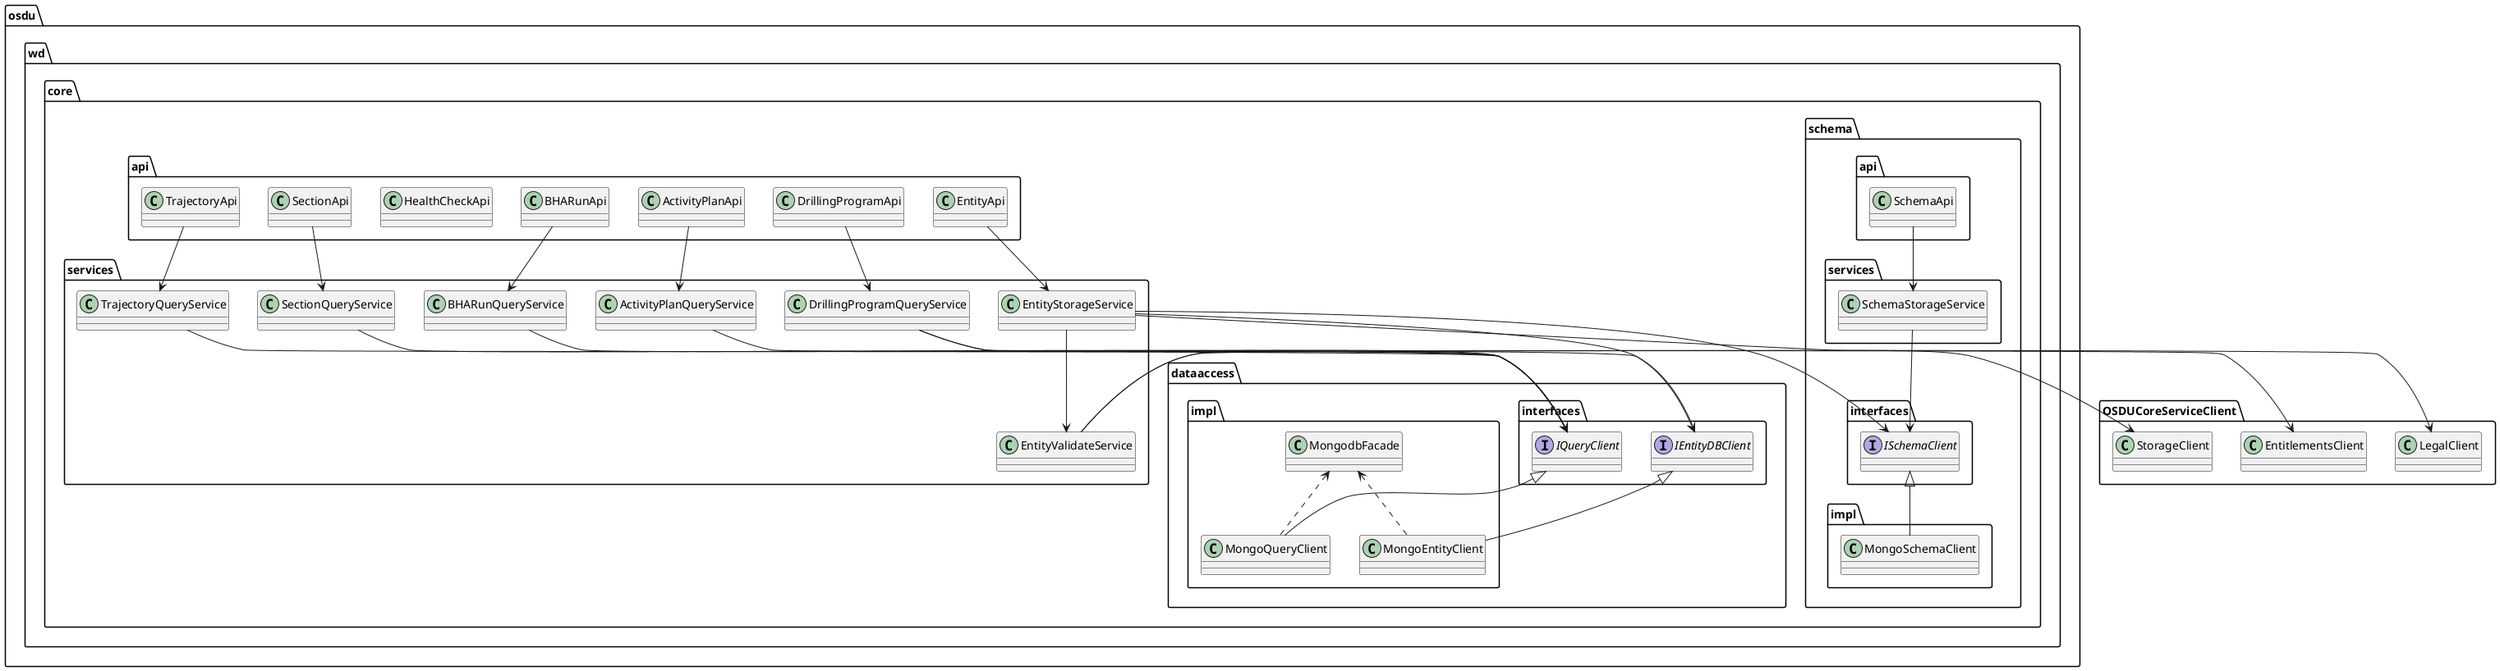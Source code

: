@startuml


package "osdu.wd.core.schema.interfaces" {
    Interface ISchemaClient
}


package "osdu.wd.core.dataaccess.interfaces" {
    Interface IEntityDBClient
    Interface IQueryClient
}

package "OSDUCoreServiceClient"  {
    class LegalClient
    class EntitlementsClient
    class StorageClient
}

package "osdu.wd.core.schema.impl" {
    class MongoSchemaClient
    ''MongoSchemaClient--|>ISchemaClient
    ISchemaClient<|--MongoSchemaClient
}


package "osdu.wd.core.dataaccess.impl" {
    class MongoEntityClient
    'class CosmosEntityClient
    class MongodbFacade
    class MongoQueryClient

    IEntityDBClient<|--MongoEntityClient
    'IEntityDBClient<|--CosmosEntityClient
    MongodbFacade<..MongoEntityClient
    IQueryClient<|--MongoQueryClient
    MongodbFacade<..MongoQueryClient
}

package "osdu.wd.core.services"{
    class EntityStorageService
    class EntityValidateService
    class ActivityPlanQueryService
    class BHARunQueryService
    class DrillingProgramQueryService
    class SectionQueryService
    class TrajectoryQueryService

    EntityStorageService-->IEntityDBClient
    EntityStorageService-->ISchemaClient
    EntityStorageService-->StorageClient
    EntityStorageService-->EntityValidateService

    EntityValidateService->LegalClient
    EntityValidateService->EntitlementsClient

    ActivityPlanQueryService-->IQueryClient
    BHARunQueryService-->IQueryClient
    DrillingProgramQueryService-->IQueryClient
    DrillingProgramQueryService-->IEntityDBClient
    SectionQueryService-->IQueryClient
    TrajectoryQueryService-->IQueryClient
}


package "osdu.wd.core.schema.services"{
    class SchemaStorageService

    SchemaStorageService-->ISchemaClient
}



package "osdu.wd.core.api"{
    class EntityApi
    class DrillingProgramApi
    class ActivityPlanApi
    class BHARunApi
    class HealthCheckApi
    class SectionApi
    class TrajectoryApi

    EntityApi-->EntityStorageService
    ActivityPlanApi-->ActivityPlanQueryService
    BHARunApi-->BHARunQueryService
    DrillingProgramApi-->DrillingProgramQueryService
    SectionApi-->SectionQueryService
    TrajectoryApi-->TrajectoryQueryService
}

package "osdu.wd.core.schema.api"{
    class SchemaApi

    SchemaApi-->SchemaStorageService

}



@enduml